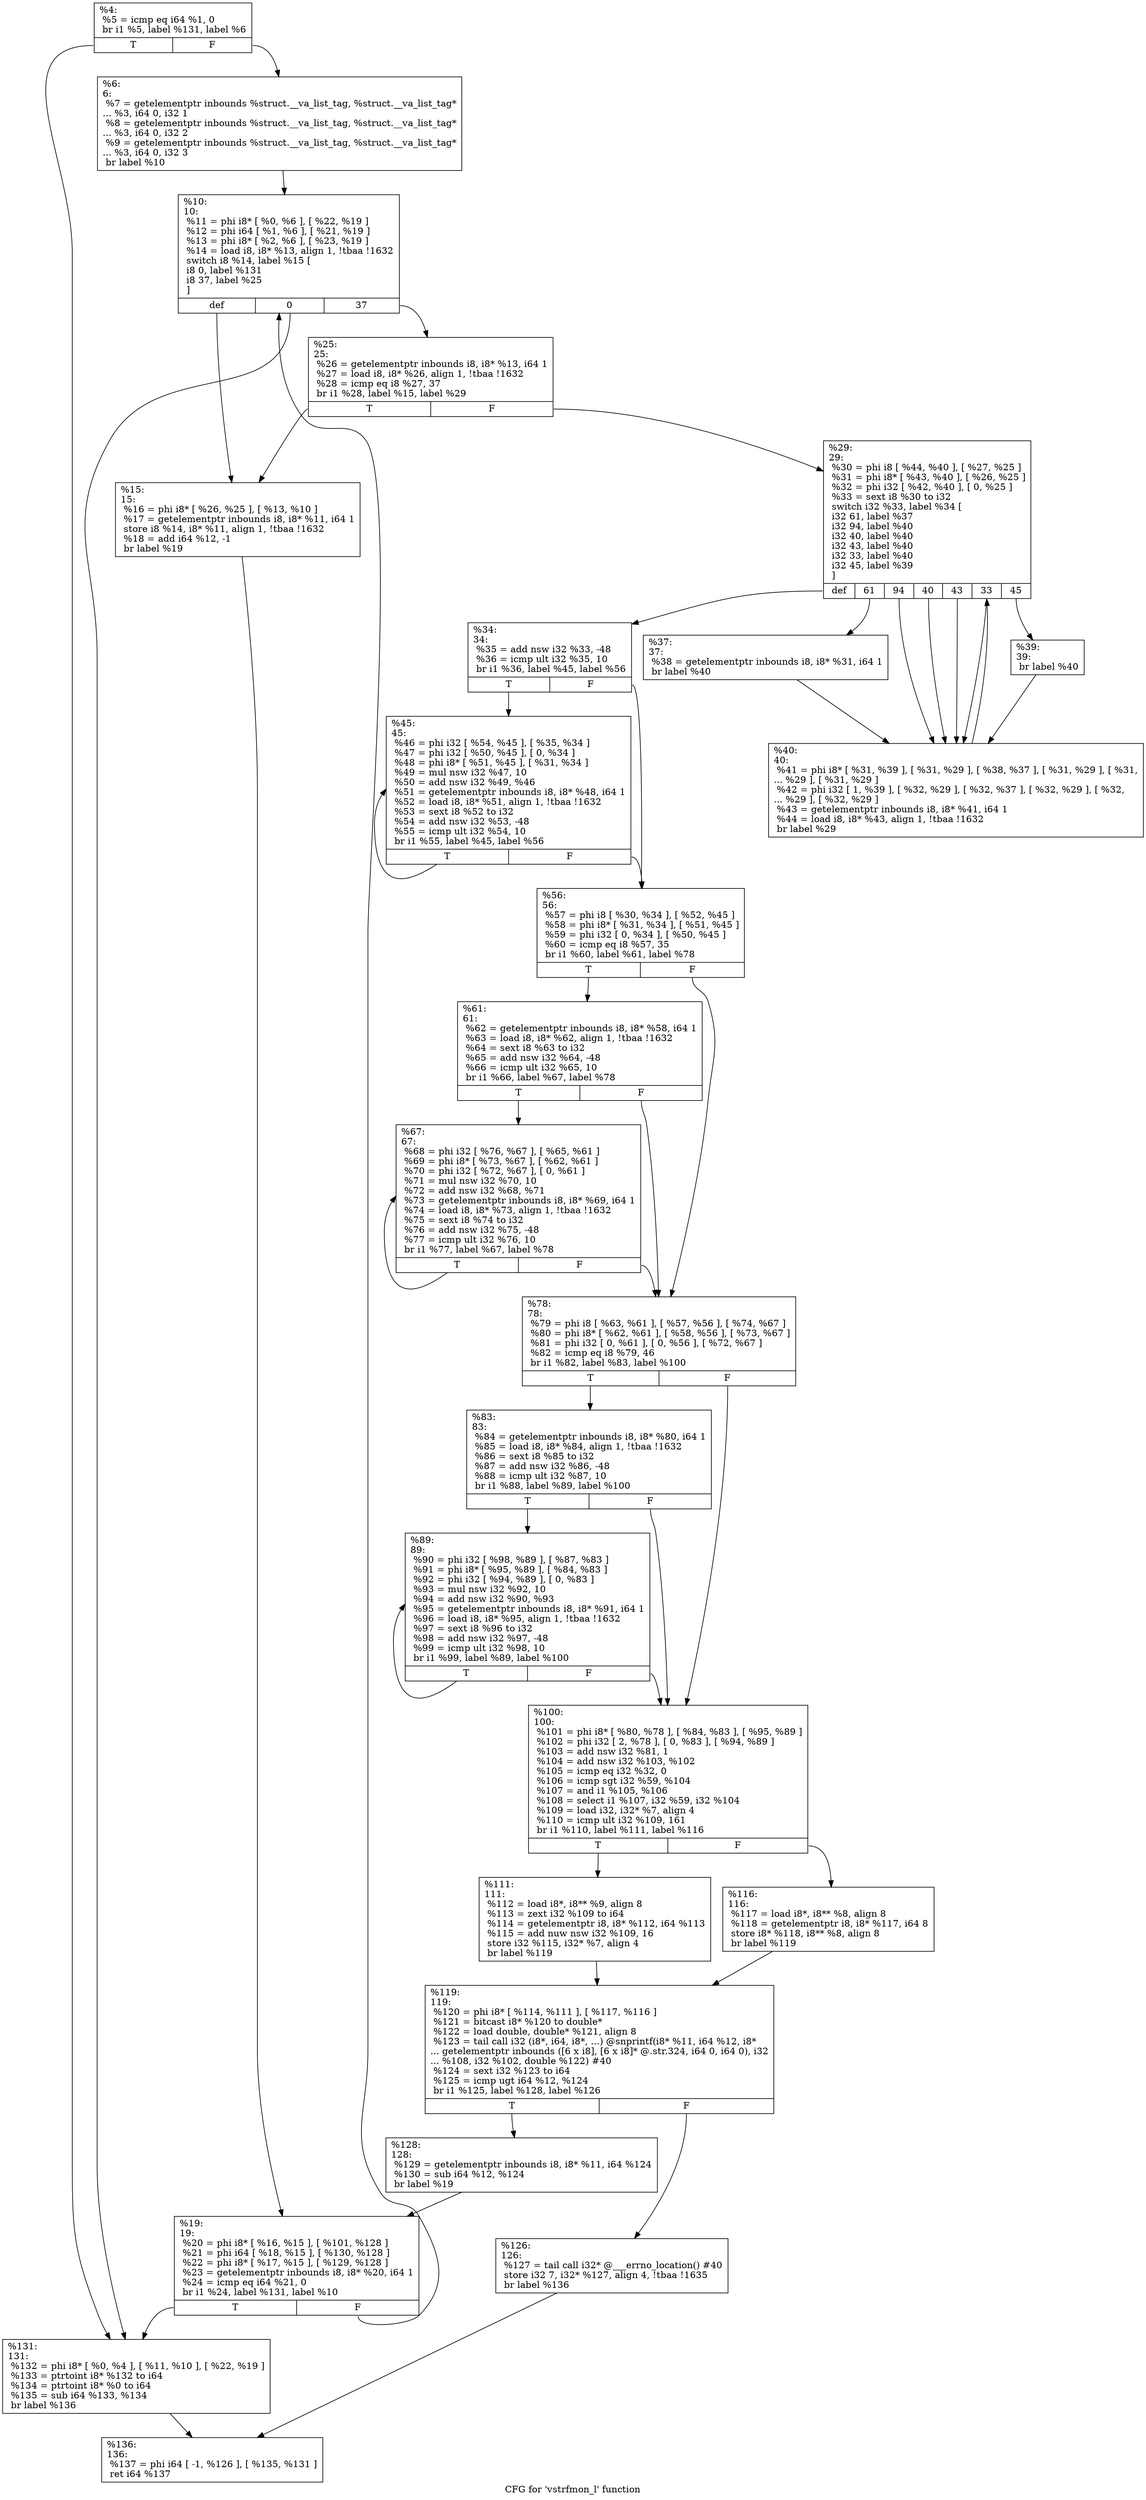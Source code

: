 digraph "CFG for 'vstrfmon_l' function" {
	label="CFG for 'vstrfmon_l' function";

	Node0x1cd1450 [shape=record,label="{%4:\l  %5 = icmp eq i64 %1, 0\l  br i1 %5, label %131, label %6\l|{<s0>T|<s1>F}}"];
	Node0x1cd1450:s0 -> Node0x1cd22e0;
	Node0x1cd1450:s1 -> Node0x1cd1bb0;
	Node0x1cd1bb0 [shape=record,label="{%6:\l6:                                                \l  %7 = getelementptr inbounds %struct.__va_list_tag, %struct.__va_list_tag*\l... %3, i64 0, i32 1\l  %8 = getelementptr inbounds %struct.__va_list_tag, %struct.__va_list_tag*\l... %3, i64 0, i32 2\l  %9 = getelementptr inbounds %struct.__va_list_tag, %struct.__va_list_tag*\l... %3, i64 0, i32 3\l  br label %10\l}"];
	Node0x1cd1bb0 -> Node0x1cd1c00;
	Node0x1cd1c00 [shape=record,label="{%10:\l10:                                               \l  %11 = phi i8* [ %0, %6 ], [ %22, %19 ]\l  %12 = phi i64 [ %1, %6 ], [ %21, %19 ]\l  %13 = phi i8* [ %2, %6 ], [ %23, %19 ]\l  %14 = load i8, i8* %13, align 1, !tbaa !1632\l  switch i8 %14, label %15 [\l    i8 0, label %131\l    i8 37, label %25\l  ]\l|{<s0>def|<s1>0|<s2>37}}"];
	Node0x1cd1c00:s0 -> Node0x1cd1c50;
	Node0x1cd1c00:s1 -> Node0x1cd22e0;
	Node0x1cd1c00:s2 -> Node0x1cd1cf0;
	Node0x1cd1c50 [shape=record,label="{%15:\l15:                                               \l  %16 = phi i8* [ %26, %25 ], [ %13, %10 ]\l  %17 = getelementptr inbounds i8, i8* %11, i64 1\l  store i8 %14, i8* %11, align 1, !tbaa !1632\l  %18 = add i64 %12, -1\l  br label %19\l}"];
	Node0x1cd1c50 -> Node0x1cd1ca0;
	Node0x1cd1ca0 [shape=record,label="{%19:\l19:                                               \l  %20 = phi i8* [ %16, %15 ], [ %101, %128 ]\l  %21 = phi i64 [ %18, %15 ], [ %130, %128 ]\l  %22 = phi i8* [ %17, %15 ], [ %129, %128 ]\l  %23 = getelementptr inbounds i8, i8* %20, i64 1\l  %24 = icmp eq i64 %21, 0\l  br i1 %24, label %131, label %10\l|{<s0>T|<s1>F}}"];
	Node0x1cd1ca0:s0 -> Node0x1cd22e0;
	Node0x1cd1ca0:s1 -> Node0x1cd1c00;
	Node0x1cd1cf0 [shape=record,label="{%25:\l25:                                               \l  %26 = getelementptr inbounds i8, i8* %13, i64 1\l  %27 = load i8, i8* %26, align 1, !tbaa !1632\l  %28 = icmp eq i8 %27, 37\l  br i1 %28, label %15, label %29\l|{<s0>T|<s1>F}}"];
	Node0x1cd1cf0:s0 -> Node0x1cd1c50;
	Node0x1cd1cf0:s1 -> Node0x1cd1d40;
	Node0x1cd1d40 [shape=record,label="{%29:\l29:                                               \l  %30 = phi i8 [ %44, %40 ], [ %27, %25 ]\l  %31 = phi i8* [ %43, %40 ], [ %26, %25 ]\l  %32 = phi i32 [ %42, %40 ], [ 0, %25 ]\l  %33 = sext i8 %30 to i32\l  switch i32 %33, label %34 [\l    i32 61, label %37\l    i32 94, label %40\l    i32 40, label %40\l    i32 43, label %40\l    i32 33, label %40\l    i32 45, label %39\l  ]\l|{<s0>def|<s1>61|<s2>94|<s3>40|<s4>43|<s5>33|<s6>45}}"];
	Node0x1cd1d40:s0 -> Node0x1cd1d90;
	Node0x1cd1d40:s1 -> Node0x1cd1de0;
	Node0x1cd1d40:s2 -> Node0x1cd1e80;
	Node0x1cd1d40:s3 -> Node0x1cd1e80;
	Node0x1cd1d40:s4 -> Node0x1cd1e80;
	Node0x1cd1d40:s5 -> Node0x1cd1e80;
	Node0x1cd1d40:s6 -> Node0x1cd1e30;
	Node0x1cd1d90 [shape=record,label="{%34:\l34:                                               \l  %35 = add nsw i32 %33, -48\l  %36 = icmp ult i32 %35, 10\l  br i1 %36, label %45, label %56\l|{<s0>T|<s1>F}}"];
	Node0x1cd1d90:s0 -> Node0x1cd1ed0;
	Node0x1cd1d90:s1 -> Node0x1cd1f20;
	Node0x1cd1de0 [shape=record,label="{%37:\l37:                                               \l  %38 = getelementptr inbounds i8, i8* %31, i64 1\l  br label %40\l}"];
	Node0x1cd1de0 -> Node0x1cd1e80;
	Node0x1cd1e30 [shape=record,label="{%39:\l39:                                               \l  br label %40\l}"];
	Node0x1cd1e30 -> Node0x1cd1e80;
	Node0x1cd1e80 [shape=record,label="{%40:\l40:                                               \l  %41 = phi i8* [ %31, %39 ], [ %31, %29 ], [ %38, %37 ], [ %31, %29 ], [ %31,\l... %29 ], [ %31, %29 ]\l  %42 = phi i32 [ 1, %39 ], [ %32, %29 ], [ %32, %37 ], [ %32, %29 ], [ %32,\l... %29 ], [ %32, %29 ]\l  %43 = getelementptr inbounds i8, i8* %41, i64 1\l  %44 = load i8, i8* %43, align 1, !tbaa !1632\l  br label %29\l}"];
	Node0x1cd1e80 -> Node0x1cd1d40;
	Node0x1cd1ed0 [shape=record,label="{%45:\l45:                                               \l  %46 = phi i32 [ %54, %45 ], [ %35, %34 ]\l  %47 = phi i32 [ %50, %45 ], [ 0, %34 ]\l  %48 = phi i8* [ %51, %45 ], [ %31, %34 ]\l  %49 = mul nsw i32 %47, 10\l  %50 = add nsw i32 %49, %46\l  %51 = getelementptr inbounds i8, i8* %48, i64 1\l  %52 = load i8, i8* %51, align 1, !tbaa !1632\l  %53 = sext i8 %52 to i32\l  %54 = add nsw i32 %53, -48\l  %55 = icmp ult i32 %54, 10\l  br i1 %55, label %45, label %56\l|{<s0>T|<s1>F}}"];
	Node0x1cd1ed0:s0 -> Node0x1cd1ed0;
	Node0x1cd1ed0:s1 -> Node0x1cd1f20;
	Node0x1cd1f20 [shape=record,label="{%56:\l56:                                               \l  %57 = phi i8 [ %30, %34 ], [ %52, %45 ]\l  %58 = phi i8* [ %31, %34 ], [ %51, %45 ]\l  %59 = phi i32 [ 0, %34 ], [ %50, %45 ]\l  %60 = icmp eq i8 %57, 35\l  br i1 %60, label %61, label %78\l|{<s0>T|<s1>F}}"];
	Node0x1cd1f20:s0 -> Node0x1cd1f70;
	Node0x1cd1f20:s1 -> Node0x1cd2010;
	Node0x1cd1f70 [shape=record,label="{%61:\l61:                                               \l  %62 = getelementptr inbounds i8, i8* %58, i64 1\l  %63 = load i8, i8* %62, align 1, !tbaa !1632\l  %64 = sext i8 %63 to i32\l  %65 = add nsw i32 %64, -48\l  %66 = icmp ult i32 %65, 10\l  br i1 %66, label %67, label %78\l|{<s0>T|<s1>F}}"];
	Node0x1cd1f70:s0 -> Node0x1cd1fc0;
	Node0x1cd1f70:s1 -> Node0x1cd2010;
	Node0x1cd1fc0 [shape=record,label="{%67:\l67:                                               \l  %68 = phi i32 [ %76, %67 ], [ %65, %61 ]\l  %69 = phi i8* [ %73, %67 ], [ %62, %61 ]\l  %70 = phi i32 [ %72, %67 ], [ 0, %61 ]\l  %71 = mul nsw i32 %70, 10\l  %72 = add nsw i32 %68, %71\l  %73 = getelementptr inbounds i8, i8* %69, i64 1\l  %74 = load i8, i8* %73, align 1, !tbaa !1632\l  %75 = sext i8 %74 to i32\l  %76 = add nsw i32 %75, -48\l  %77 = icmp ult i32 %76, 10\l  br i1 %77, label %67, label %78\l|{<s0>T|<s1>F}}"];
	Node0x1cd1fc0:s0 -> Node0x1cd1fc0;
	Node0x1cd1fc0:s1 -> Node0x1cd2010;
	Node0x1cd2010 [shape=record,label="{%78:\l78:                                               \l  %79 = phi i8 [ %63, %61 ], [ %57, %56 ], [ %74, %67 ]\l  %80 = phi i8* [ %62, %61 ], [ %58, %56 ], [ %73, %67 ]\l  %81 = phi i32 [ 0, %61 ], [ 0, %56 ], [ %72, %67 ]\l  %82 = icmp eq i8 %79, 46\l  br i1 %82, label %83, label %100\l|{<s0>T|<s1>F}}"];
	Node0x1cd2010:s0 -> Node0x1cd2060;
	Node0x1cd2010:s1 -> Node0x1cd2100;
	Node0x1cd2060 [shape=record,label="{%83:\l83:                                               \l  %84 = getelementptr inbounds i8, i8* %80, i64 1\l  %85 = load i8, i8* %84, align 1, !tbaa !1632\l  %86 = sext i8 %85 to i32\l  %87 = add nsw i32 %86, -48\l  %88 = icmp ult i32 %87, 10\l  br i1 %88, label %89, label %100\l|{<s0>T|<s1>F}}"];
	Node0x1cd2060:s0 -> Node0x1cd20b0;
	Node0x1cd2060:s1 -> Node0x1cd2100;
	Node0x1cd20b0 [shape=record,label="{%89:\l89:                                               \l  %90 = phi i32 [ %98, %89 ], [ %87, %83 ]\l  %91 = phi i8* [ %95, %89 ], [ %84, %83 ]\l  %92 = phi i32 [ %94, %89 ], [ 0, %83 ]\l  %93 = mul nsw i32 %92, 10\l  %94 = add nsw i32 %90, %93\l  %95 = getelementptr inbounds i8, i8* %91, i64 1\l  %96 = load i8, i8* %95, align 1, !tbaa !1632\l  %97 = sext i8 %96 to i32\l  %98 = add nsw i32 %97, -48\l  %99 = icmp ult i32 %98, 10\l  br i1 %99, label %89, label %100\l|{<s0>T|<s1>F}}"];
	Node0x1cd20b0:s0 -> Node0x1cd20b0;
	Node0x1cd20b0:s1 -> Node0x1cd2100;
	Node0x1cd2100 [shape=record,label="{%100:\l100:                                              \l  %101 = phi i8* [ %80, %78 ], [ %84, %83 ], [ %95, %89 ]\l  %102 = phi i32 [ 2, %78 ], [ 0, %83 ], [ %94, %89 ]\l  %103 = add nsw i32 %81, 1\l  %104 = add nsw i32 %103, %102\l  %105 = icmp eq i32 %32, 0\l  %106 = icmp sgt i32 %59, %104\l  %107 = and i1 %105, %106\l  %108 = select i1 %107, i32 %59, i32 %104\l  %109 = load i32, i32* %7, align 4\l  %110 = icmp ult i32 %109, 161\l  br i1 %110, label %111, label %116\l|{<s0>T|<s1>F}}"];
	Node0x1cd2100:s0 -> Node0x1cd2150;
	Node0x1cd2100:s1 -> Node0x1cd21a0;
	Node0x1cd2150 [shape=record,label="{%111:\l111:                                              \l  %112 = load i8*, i8** %9, align 8\l  %113 = zext i32 %109 to i64\l  %114 = getelementptr i8, i8* %112, i64 %113\l  %115 = add nuw nsw i32 %109, 16\l  store i32 %115, i32* %7, align 4\l  br label %119\l}"];
	Node0x1cd2150 -> Node0x1cd21f0;
	Node0x1cd21a0 [shape=record,label="{%116:\l116:                                              \l  %117 = load i8*, i8** %8, align 8\l  %118 = getelementptr i8, i8* %117, i64 8\l  store i8* %118, i8** %8, align 8\l  br label %119\l}"];
	Node0x1cd21a0 -> Node0x1cd21f0;
	Node0x1cd21f0 [shape=record,label="{%119:\l119:                                              \l  %120 = phi i8* [ %114, %111 ], [ %117, %116 ]\l  %121 = bitcast i8* %120 to double*\l  %122 = load double, double* %121, align 8\l  %123 = tail call i32 (i8*, i64, i8*, ...) @snprintf(i8* %11, i64 %12, i8*\l... getelementptr inbounds ([6 x i8], [6 x i8]* @.str.324, i64 0, i64 0), i32\l... %108, i32 %102, double %122) #40\l  %124 = sext i32 %123 to i64\l  %125 = icmp ugt i64 %12, %124\l  br i1 %125, label %128, label %126\l|{<s0>T|<s1>F}}"];
	Node0x1cd21f0:s0 -> Node0x1cd2290;
	Node0x1cd21f0:s1 -> Node0x1cd2240;
	Node0x1cd2240 [shape=record,label="{%126:\l126:                                              \l  %127 = tail call i32* @___errno_location() #40\l  store i32 7, i32* %127, align 4, !tbaa !1635\l  br label %136\l}"];
	Node0x1cd2240 -> Node0x1cd2330;
	Node0x1cd2290 [shape=record,label="{%128:\l128:                                              \l  %129 = getelementptr inbounds i8, i8* %11, i64 %124\l  %130 = sub i64 %12, %124\l  br label %19\l}"];
	Node0x1cd2290 -> Node0x1cd1ca0;
	Node0x1cd22e0 [shape=record,label="{%131:\l131:                                              \l  %132 = phi i8* [ %0, %4 ], [ %11, %10 ], [ %22, %19 ]\l  %133 = ptrtoint i8* %132 to i64\l  %134 = ptrtoint i8* %0 to i64\l  %135 = sub i64 %133, %134\l  br label %136\l}"];
	Node0x1cd22e0 -> Node0x1cd2330;
	Node0x1cd2330 [shape=record,label="{%136:\l136:                                              \l  %137 = phi i64 [ -1, %126 ], [ %135, %131 ]\l  ret i64 %137\l}"];
}
